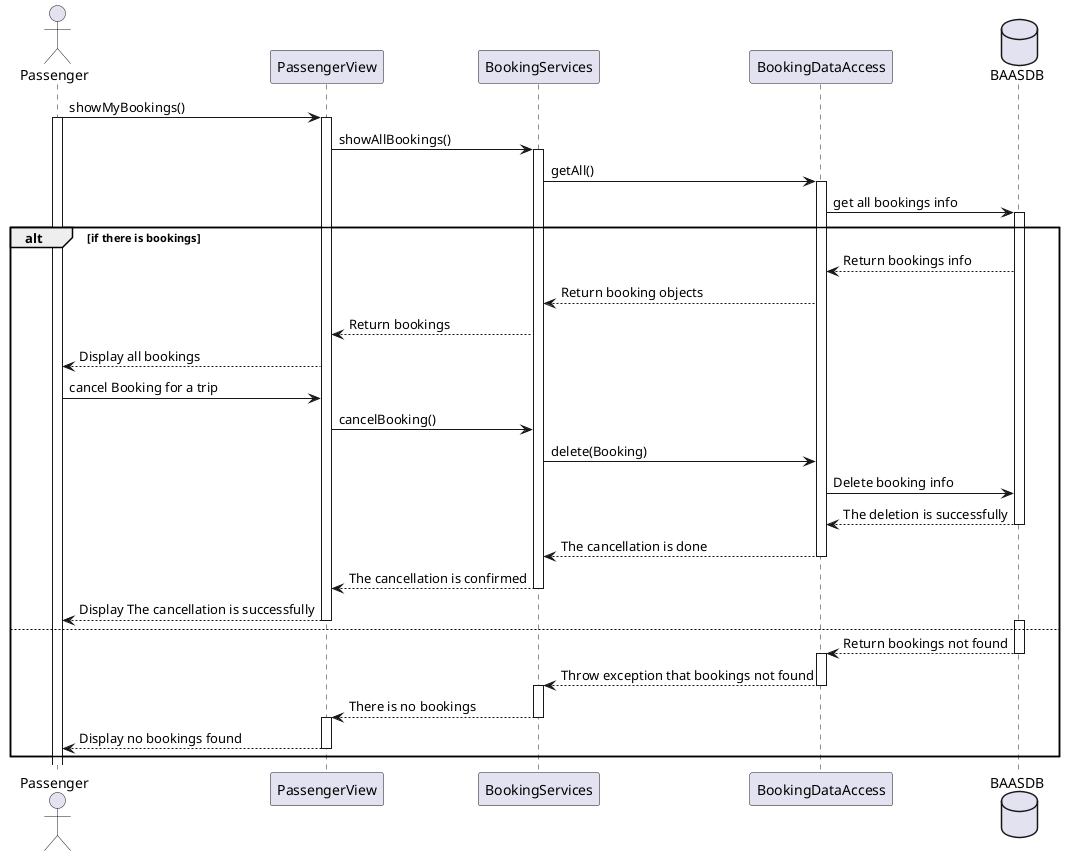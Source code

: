 @startuml   
  actor Passenger  as Passenger
  participant PassengerView as PassengerView
  participant BookingServices as BookingServices
  participant BookingDataAccess as BookingDataAccess
  database BAASDB as BaasDB
  Passenger -> PassengerView : showMyBookings()
  activate Passenger
  activate PassengerView
  PassengerView -> BookingServices : showAllBookings()
  activate BookingServices
  BookingServices->BookingDataAccess:getAll()
  activate BookingDataAccess
  BookingDataAccess -> BaasDB:get all bookings info
  activate BaasDB
  alt if there is bookings
    BaasDB --> BookingDataAccess : Return bookings info
    BookingDataAccess --> BookingServices : Return booking objects
    BookingServices --> PassengerView : Return bookings
    PassengerView --> Passenger : Display all bookings
    Passenger -> PassengerView : cancel Booking for a trip
    PassengerView -> BookingServices :cancelBooking()
    BookingServices -> BookingDataAccess : delete(Booking)
    BookingDataAccess -> BaasDB : Delete booking info
    BaasDB --> BookingDataAccess : The deletion is successfully
    deactivate BaasDB
    BookingDataAccess --> BookingServices : The cancellation is done
    deactivate BookingDataAccess
    BookingServices --> PassengerView : The cancellation is confirmed
    deactivate BookingServices
    PassengerView --> Passenger : Display The cancellation is successfully
    deactivate PassengerView
  else
    activate BaasDB
    BaasDB --> BookingDataAccess : Return bookings not found
    deactivate BaasDB
    activate BookingDataAccess
    BookingDataAccess --> BookingServices : Throw exception that bookings not found
    deactivate BookingDataAccess
    activate BookingServices
    BookingServices --> PassengerView : There is no bookings 
    deactivate BookingServices
    activate PassengerView
    PassengerView --> Passenger : Display no bookings found
    deactivate PassengerView
  end
@enduml